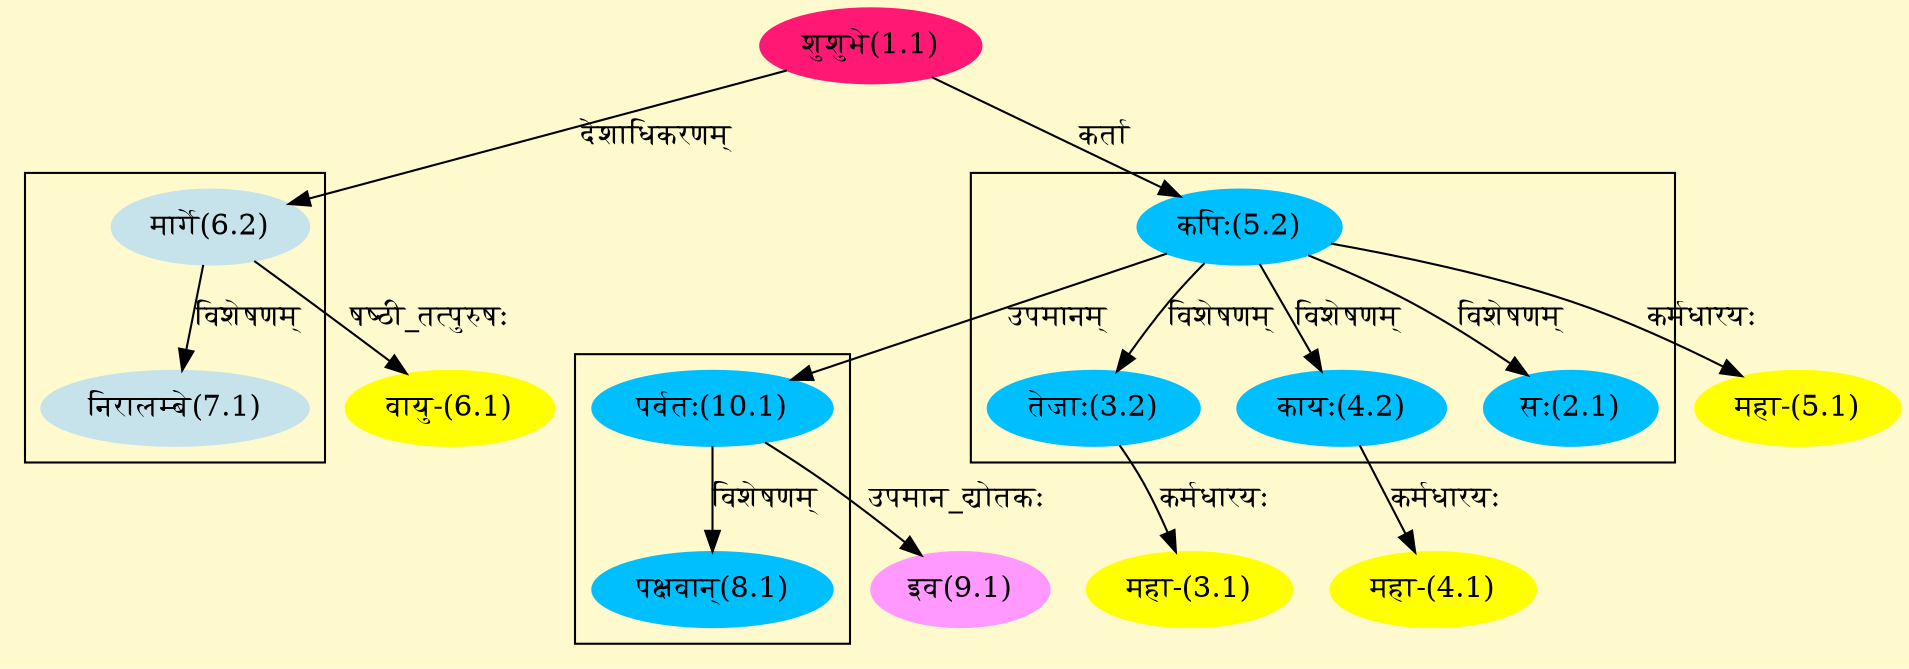 digraph G{
rankdir=BT;
 compound=true;
 bgcolor="lemonchiffon1";

subgraph cluster_1{
Node2_1 [style=filled, color="#00BFFF" label = "सः(2.1)"]
Node5_2 [style=filled, color="#00BFFF" label = "कपिः(5.2)"]
Node3_2 [style=filled, color="#00BFFF" label = "तेजाः(3.2)"]
Node4_2 [style=filled, color="#00BFFF" label = "कायः(4.2)"]

}

subgraph cluster_2{
Node7_1 [style=filled, color="#C6E2EB" label = "निरालम्बे(7.1)"]
Node6_2 [style=filled, color="#C6E2EB" label = "मार्गे(6.2)"]

}

subgraph cluster_3{
Node8_1 [style=filled, color="#00BFFF" label = "पक्षवान्(8.1)"]
Node10_1 [style=filled, color="#00BFFF" label = "पर्वतः(10.1)"]

}
Node1_1 [style=filled, color="#FF1975" label = "शुशुभे(1.1)"]
Node [style=filled, color="" label = "()"]
Node3_1 [style=filled, color="#FFFF00" label = "महा-(3.1)"]
Node3_2 [style=filled, color="#00BFFF" label = "तेजाः(3.2)"]
Node4_1 [style=filled, color="#FFFF00" label = "महा-(4.1)"]
Node4_2 [style=filled, color="#00BFFF" label = "कायः(4.2)"]
Node5_1 [style=filled, color="#FFFF00" label = "महा-(5.1)"]
Node5_2 [style=filled, color="#00BFFF" label = "कपिः(5.2)"]
Node6_1 [style=filled, color="#FFFF00" label = "वायु-(6.1)"]
Node6_2 [style=filled, color="#C6E2EB" label = "मार्गे(6.2)"]
Node9_1 [style=filled, color="#FF99FF" label = "इव(9.1)"]
Node10_1 [style=filled, color="#00BFFF" label = "पर्वतः(10.1)"]
/* Start of Relations section */

Node2_1 -> Node5_2 [  label="विशेषणम्"  dir="back" ]
Node3_1 -> Node3_2 [  label="कर्मधारयः"  dir="back" ]
Node3_2 -> Node5_2 [  label="विशेषणम्"  dir="back" ]
Node4_1 -> Node4_2 [  label="कर्मधारयः"  dir="back" ]
Node4_2 -> Node5_2 [  label="विशेषणम्"  dir="back" ]
Node5_1 -> Node5_2 [  label="कर्मधारयः"  dir="back" ]
Node5_2 -> Node1_1 [  label="कर्ता"  dir="back" ]
Node6_1 -> Node6_2 [  label="षष्ठी_तत्पुरुषः"  dir="back" ]
Node6_2 -> Node1_1 [  label="देशाधिकरणम्"  dir="back" ]
Node7_1 -> Node6_2 [  label="विशेषणम्"  dir="back" ]
Node8_1 -> Node10_1 [  label="विशेषणम्"  dir="back" ]
Node9_1 -> Node10_1 [  label="उपमान_द्योतकः"  dir="back" ]
Node10_1 -> Node5_2 [  label="उपमानम्"  dir="back" ]
}
